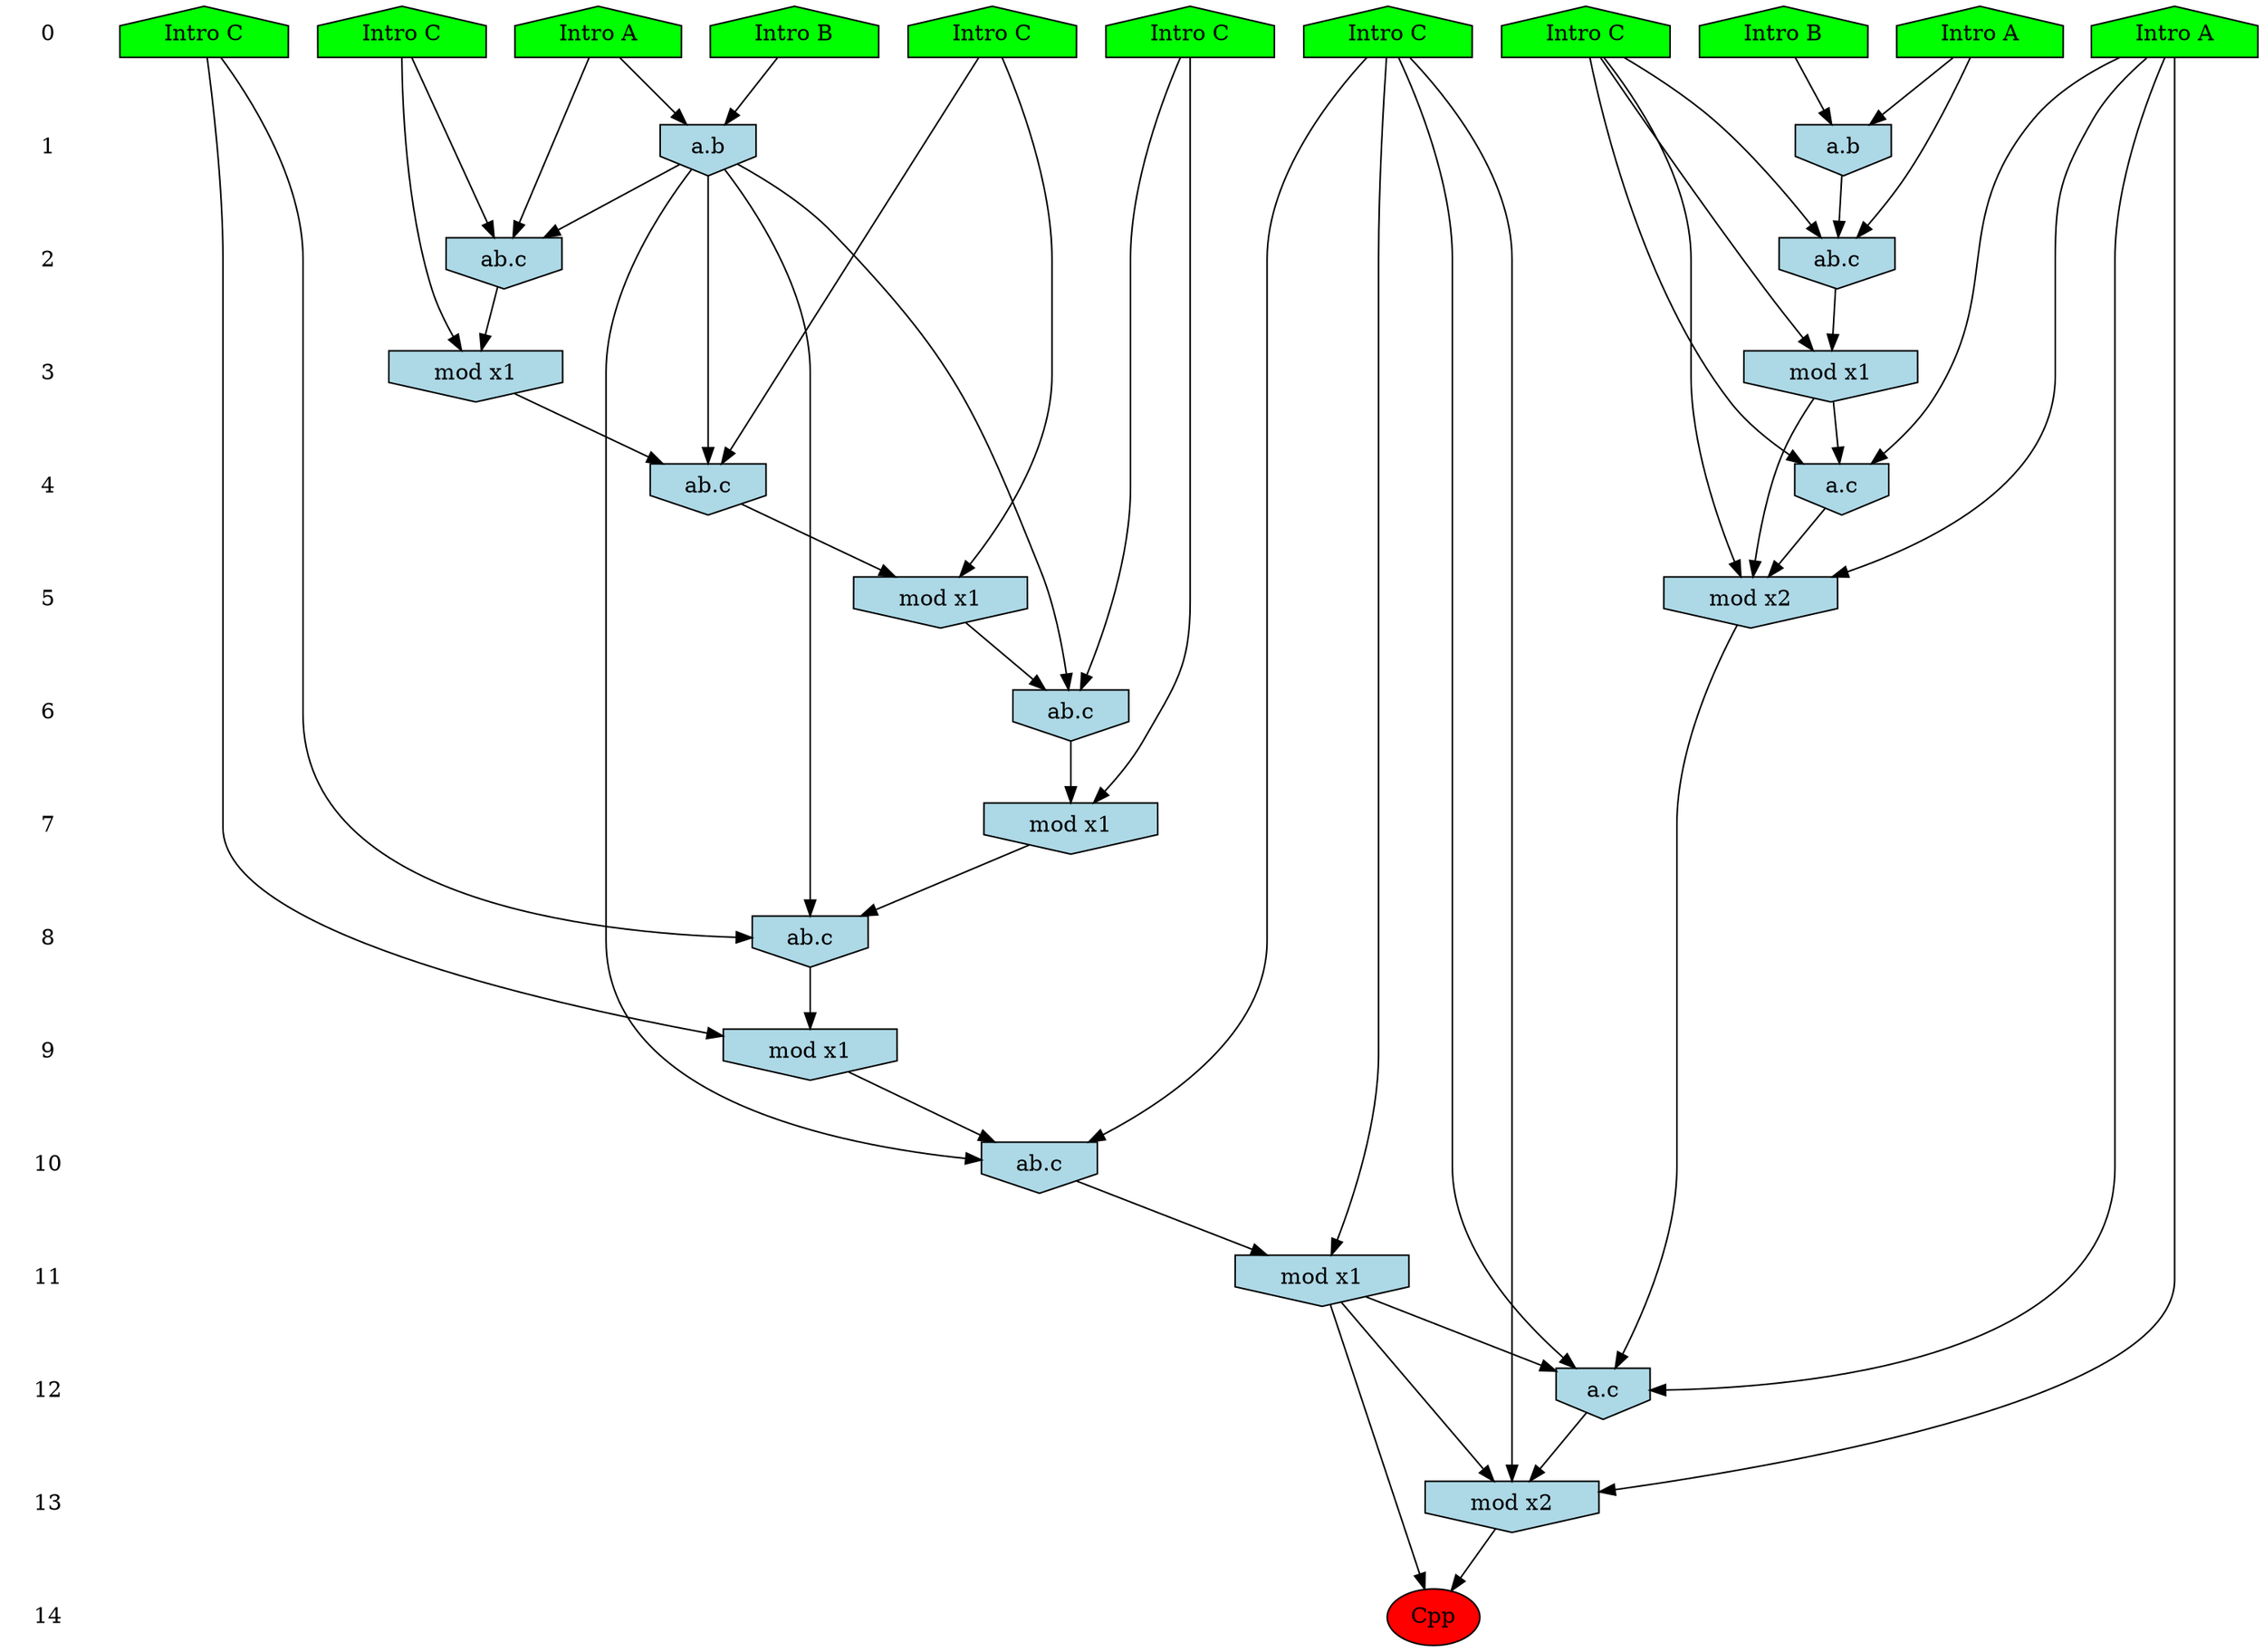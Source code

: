/* Compression of 3 causal flows obtained in average at 1.450067E+01 t.u */
/* Compressed causal flows were: [2077;2357;2596] */
digraph G{
 ranksep=.5 ; 
{ rank = same ; "0" [shape=plaintext] ; node_1 [label ="Intro A", shape=house, style=filled, fillcolor=green] ;
node_2 [label ="Intro A", shape=house, style=filled, fillcolor=green] ;
node_3 [label ="Intro B", shape=house, style=filled, fillcolor=green] ;
node_4 [label ="Intro B", shape=house, style=filled, fillcolor=green] ;
node_5 [label ="Intro A", shape=house, style=filled, fillcolor=green] ;
node_6 [label ="Intro C", shape=house, style=filled, fillcolor=green] ;
node_7 [label ="Intro C", shape=house, style=filled, fillcolor=green] ;
node_8 [label ="Intro C", shape=house, style=filled, fillcolor=green] ;
node_9 [label ="Intro C", shape=house, style=filled, fillcolor=green] ;
node_10 [label ="Intro C", shape=house, style=filled, fillcolor=green] ;
node_11 [label ="Intro C", shape=house, style=filled, fillcolor=green] ;
}
{ rank = same ; "1" [shape=plaintext] ; node_12 [label="a.b", shape=invhouse, style=filled, fillcolor = lightblue] ;
node_20 [label="a.b", shape=invhouse, style=filled, fillcolor = lightblue] ;
}
{ rank = same ; "2" [shape=plaintext] ; node_13 [label="ab.c", shape=invhouse, style=filled, fillcolor = lightblue] ;
node_21 [label="ab.c", shape=invhouse, style=filled, fillcolor = lightblue] ;
}
{ rank = same ; "3" [shape=plaintext] ; node_14 [label="mod x1", shape=invhouse, style=filled, fillcolor = lightblue] ;
node_22 [label="mod x1", shape=invhouse, style=filled, fillcolor = lightblue] ;
}
{ rank = same ; "4" [shape=plaintext] ; node_15 [label="ab.c", shape=invhouse, style=filled, fillcolor = lightblue] ;
node_26 [label="a.c", shape=invhouse, style=filled, fillcolor = lightblue] ;
}
{ rank = same ; "5" [shape=plaintext] ; node_16 [label="mod x1", shape=invhouse, style=filled, fillcolor = lightblue] ;
node_27 [label="mod x2", shape=invhouse, style=filled, fillcolor = lightblue] ;
}
{ rank = same ; "6" [shape=plaintext] ; node_17 [label="ab.c", shape=invhouse, style=filled, fillcolor = lightblue] ;
}
{ rank = same ; "7" [shape=plaintext] ; node_18 [label="mod x1", shape=invhouse, style=filled, fillcolor = lightblue] ;
}
{ rank = same ; "8" [shape=plaintext] ; node_19 [label="ab.c", shape=invhouse, style=filled, fillcolor = lightblue] ;
}
{ rank = same ; "9" [shape=plaintext] ; node_23 [label="mod x1", shape=invhouse, style=filled, fillcolor = lightblue] ;
}
{ rank = same ; "10" [shape=plaintext] ; node_24 [label="ab.c", shape=invhouse, style=filled, fillcolor = lightblue] ;
}
{ rank = same ; "11" [shape=plaintext] ; node_25 [label="mod x1", shape=invhouse, style=filled, fillcolor = lightblue] ;
}
{ rank = same ; "12" [shape=plaintext] ; node_28 [label="a.c", shape=invhouse, style=filled, fillcolor = lightblue] ;
}
{ rank = same ; "13" [shape=plaintext] ; node_29 [label="mod x2", shape=invhouse, style=filled, fillcolor = lightblue] ;
}
{ rank = same ; "14" [shape=plaintext] ; node_30 [label ="Cpp", style=filled, fillcolor=red] ;
}
"0" -> "1" [style="invis"]; 
"1" -> "2" [style="invis"]; 
"2" -> "3" [style="invis"]; 
"3" -> "4" [style="invis"]; 
"4" -> "5" [style="invis"]; 
"5" -> "6" [style="invis"]; 
"6" -> "7" [style="invis"]; 
"7" -> "8" [style="invis"]; 
"8" -> "9" [style="invis"]; 
"9" -> "10" [style="invis"]; 
"10" -> "11" [style="invis"]; 
"11" -> "12" [style="invis"]; 
"12" -> "13" [style="invis"]; 
"13" -> "14" [style="invis"]; 
node_1 -> node_12
node_3 -> node_12
node_1 -> node_13
node_11 -> node_13
node_12 -> node_13
node_11 -> node_14
node_13 -> node_14
node_9 -> node_15
node_12 -> node_15
node_14 -> node_15
node_9 -> node_16
node_15 -> node_16
node_6 -> node_17
node_12 -> node_17
node_16 -> node_17
node_6 -> node_18
node_17 -> node_18
node_10 -> node_19
node_12 -> node_19
node_18 -> node_19
node_2 -> node_20
node_4 -> node_20
node_2 -> node_21
node_7 -> node_21
node_20 -> node_21
node_7 -> node_22
node_21 -> node_22
node_10 -> node_23
node_19 -> node_23
node_8 -> node_24
node_12 -> node_24
node_23 -> node_24
node_8 -> node_25
node_24 -> node_25
node_5 -> node_26
node_7 -> node_26
node_22 -> node_26
node_5 -> node_27
node_7 -> node_27
node_22 -> node_27
node_26 -> node_27
node_5 -> node_28
node_8 -> node_28
node_25 -> node_28
node_27 -> node_28
node_5 -> node_29
node_8 -> node_29
node_25 -> node_29
node_28 -> node_29
node_25 -> node_30
node_29 -> node_30
}
/*
 Dot generation time: 0.000148
*/